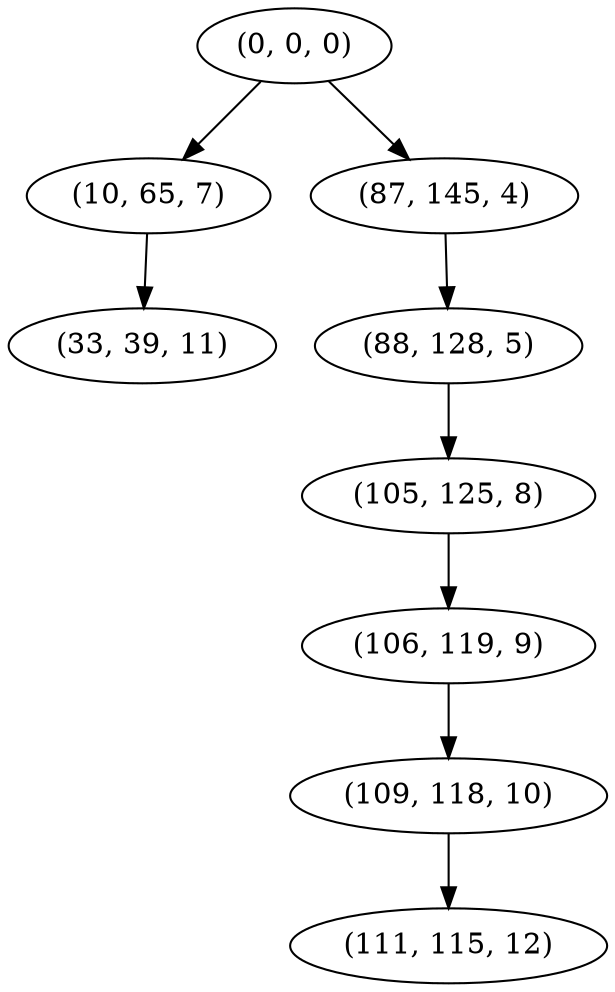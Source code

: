 digraph tree {
    "(0, 0, 0)";
    "(10, 65, 7)";
    "(33, 39, 11)";
    "(87, 145, 4)";
    "(88, 128, 5)";
    "(105, 125, 8)";
    "(106, 119, 9)";
    "(109, 118, 10)";
    "(111, 115, 12)";
    "(0, 0, 0)" -> "(10, 65, 7)";
    "(0, 0, 0)" -> "(87, 145, 4)";
    "(10, 65, 7)" -> "(33, 39, 11)";
    "(87, 145, 4)" -> "(88, 128, 5)";
    "(88, 128, 5)" -> "(105, 125, 8)";
    "(105, 125, 8)" -> "(106, 119, 9)";
    "(106, 119, 9)" -> "(109, 118, 10)";
    "(109, 118, 10)" -> "(111, 115, 12)";
}
